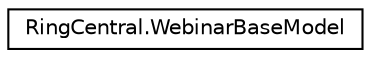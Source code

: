 digraph "Graphical Class Hierarchy"
{
 // LATEX_PDF_SIZE
  edge [fontname="Helvetica",fontsize="10",labelfontname="Helvetica",labelfontsize="10"];
  node [fontname="Helvetica",fontsize="10",shape=record];
  rankdir="LR";
  Node0 [label="RingCentral.WebinarBaseModel",height=0.2,width=0.4,color="black", fillcolor="white", style="filled",URL="$classRingCentral_1_1WebinarBaseModel.html",tooltip=" "];
}

